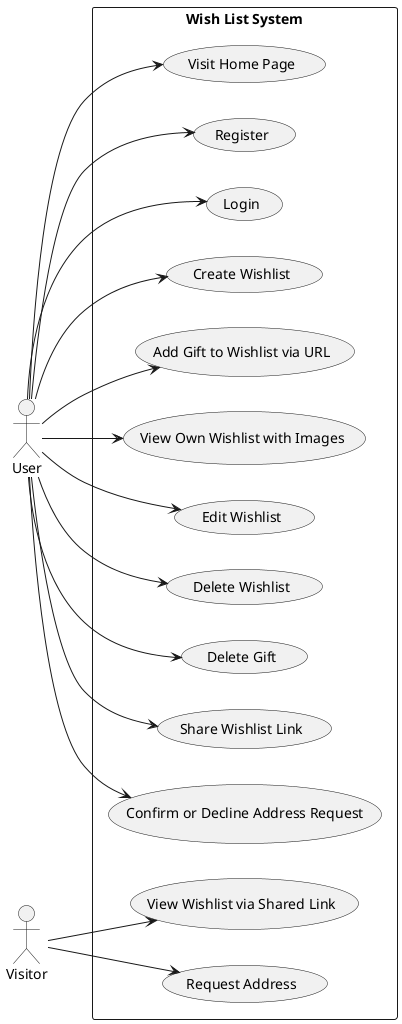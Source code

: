 @startuml
left to right direction
actor User
actor Visitor

rectangle "Wish List System" {
    User --> (Visit Home Page)
    User --> (Register)
    User --> (Login)
    User --> (Create Wishlist)
    User --> (Add Gift to Wishlist via URL)
    User --> (View Own Wishlist with Images)
    User --> (Edit Wishlist)
    User --> (Delete Wishlist)
    User --> (Delete Gift)
    User --> (Share Wishlist Link)
    User --> (Confirm or Decline Address Request)

    Visitor --> (View Wishlist via Shared Link)
    Visitor --> (Request Address)
}
@enduml
